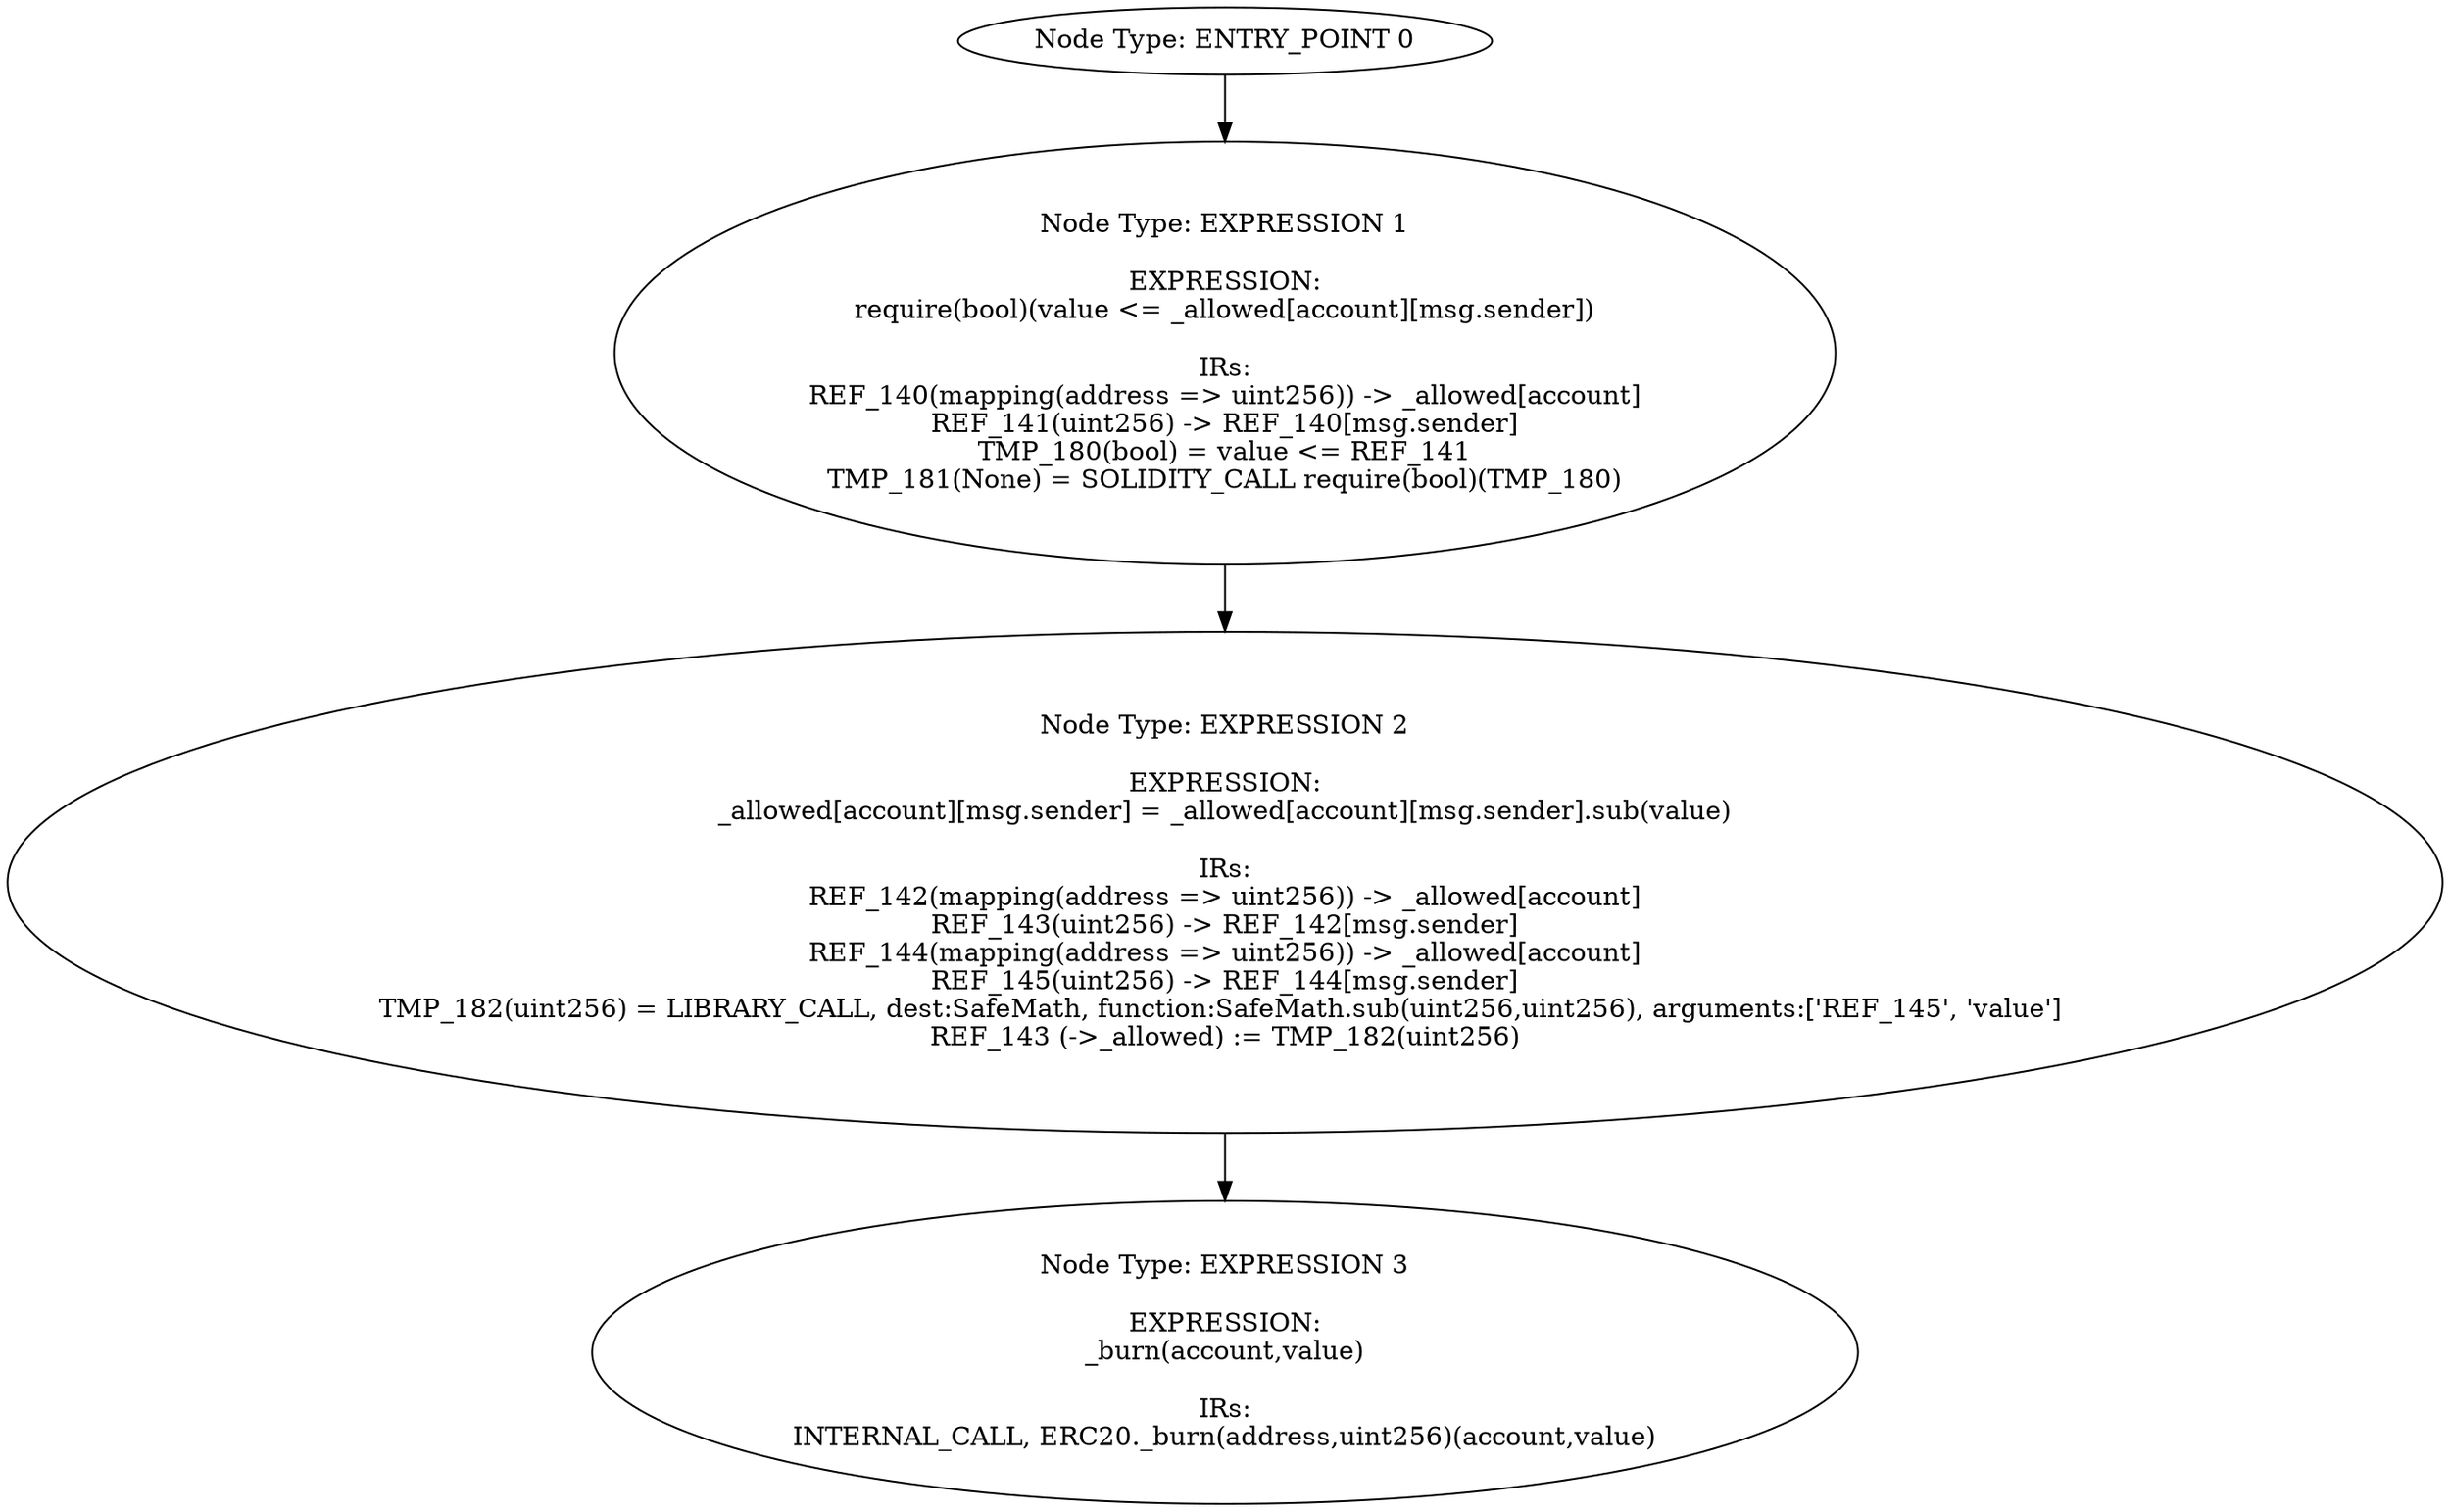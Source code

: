 digraph{
0[label="Node Type: ENTRY_POINT 0
"];
0->1;
1[label="Node Type: EXPRESSION 1

EXPRESSION:
require(bool)(value <= _allowed[account][msg.sender])

IRs:
REF_140(mapping(address => uint256)) -> _allowed[account]
REF_141(uint256) -> REF_140[msg.sender]
TMP_180(bool) = value <= REF_141
TMP_181(None) = SOLIDITY_CALL require(bool)(TMP_180)"];
1->2;
2[label="Node Type: EXPRESSION 2

EXPRESSION:
_allowed[account][msg.sender] = _allowed[account][msg.sender].sub(value)

IRs:
REF_142(mapping(address => uint256)) -> _allowed[account]
REF_143(uint256) -> REF_142[msg.sender]
REF_144(mapping(address => uint256)) -> _allowed[account]
REF_145(uint256) -> REF_144[msg.sender]
TMP_182(uint256) = LIBRARY_CALL, dest:SafeMath, function:SafeMath.sub(uint256,uint256), arguments:['REF_145', 'value'] 
REF_143 (->_allowed) := TMP_182(uint256)"];
2->3;
3[label="Node Type: EXPRESSION 3

EXPRESSION:
_burn(account,value)

IRs:
INTERNAL_CALL, ERC20._burn(address,uint256)(account,value)"];
}
